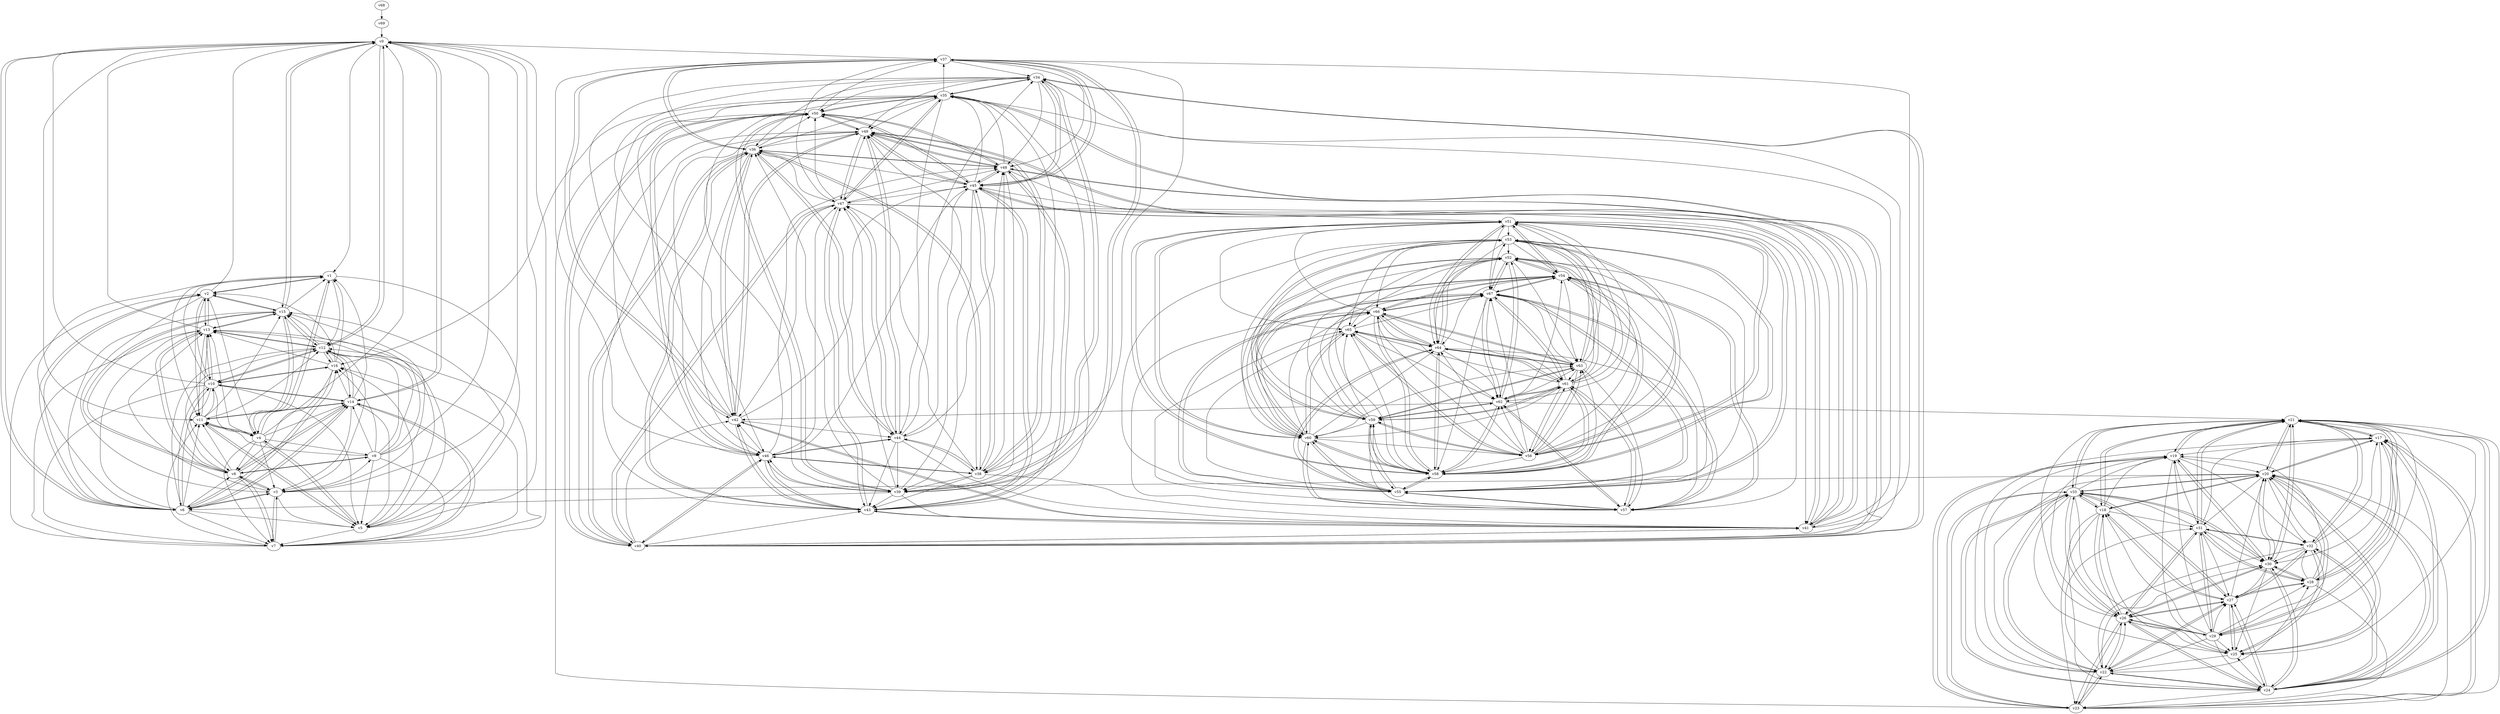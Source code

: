 digraph buchi_test099 {
    v0 [name="v0", player=1, priority=0];
    v1 [name="v1", player=0, priority=0];
    v2 [name="v2", player=1, priority=0];
    v3 [name="v3", player=0, priority=1];
    v4 [name="v4", player=0, priority=1];
    v5 [name="v5", player=1, priority=0];
    v6 [name="v6", player=0, priority=1];
    v7 [name="v7", player=1, priority=0];
    v8 [name="v8", player=0, priority=0];
    v9 [name="v9", player=0, priority=1];
    v10 [name="v10", player=1, priority=0];
    v11 [name="v11", player=1, priority=1];
    v12 [name="v12", player=1, priority=1];
    v13 [name="v13", player=0, priority=1];
    v14 [name="v14", player=0, priority=1];
    v15 [name="v15", player=0, priority=1];
    v16 [name="v16", player=1, priority=1];
    v17 [name="v17", player=1, priority=0];
    v18 [name="v18", player=1, priority=0];
    v19 [name="v19", player=0, priority=1];
    v20 [name="v20", player=1, priority=1];
    v21 [name="v21", player=0, priority=1];
    v22 [name="v22", player=0, priority=1];
    v23 [name="v23", player=0, priority=0];
    v24 [name="v24", player=1, priority=1];
    v25 [name="v25", player=1, priority=0];
    v26 [name="v26", player=1, priority=1];
    v27 [name="v27", player=0, priority=1];
    v28 [name="v28", player=0, priority=1];
    v29 [name="v29", player=0, priority=1];
    v30 [name="v30", player=1, priority=1];
    v31 [name="v31", player=1, priority=0];
    v32 [name="v32", player=0, priority=1];
    v33 [name="v33", player=0, priority=1];
    v34 [name="v34", player=0, priority=1];
    v35 [name="v35", player=1, priority=1];
    v36 [name="v36", player=0, priority=1];
    v37 [name="v37", player=1, priority=0];
    v38 [name="v38", player=0, priority=1];
    v39 [name="v39", player=0, priority=0];
    v40 [name="v40", player=1, priority=0];
    v41 [name="v41", player=1, priority=1];
    v42 [name="v42", player=1, priority=1];
    v43 [name="v43", player=1, priority=0];
    v44 [name="v44", player=1, priority=1];
    v45 [name="v45", player=0, priority=0];
    v46 [name="v46", player=0, priority=0];
    v47 [name="v47", player=0, priority=1];
    v48 [name="v48", player=0, priority=1];
    v49 [name="v49", player=1, priority=0];
    v50 [name="v50", player=1, priority=0];
    v51 [name="v51", player=0, priority=0];
    v52 [name="v52", player=1, priority=1];
    v53 [name="v53", player=0, priority=0];
    v54 [name="v54", player=1, priority=1];
    v55 [name="v55", player=1, priority=1];
    v56 [name="v56", player=0, priority=1];
    v57 [name="v57", player=1, priority=1];
    v58 [name="v58", player=1, priority=1];
    v59 [name="v59", player=1, priority=0];
    v60 [name="v60", player=1, priority=1];
    v61 [name="v61", player=0, priority=0];
    v62 [name="v62", player=0, priority=1];
    v63 [name="v63", player=1, priority=1];
    v64 [name="v64", player=0, priority=1];
    v65 [name="v65", player=0, priority=0];
    v66 [name="v66", player=0, priority=1];
    v67 [name="v67", player=0, priority=0];
    v68 [name="v68", player=0, priority=0];
    v69 [name="v69", player=1, priority=1];
    v26 -> v21;
    v55 -> v57;
    v59 -> v55;
    v26 -> v30;
    v55 -> v66;
    v18 -> v26;
    v48 -> v36;
    v8 -> v9;
    v48 -> v45;
    v11 -> v5;
    v40 -> v41;
    v0 -> v14;
    v11 -> v14;
    v40 -> v50;
    v63 -> v61;
    v33 -> v20;
    v33 -> v29;
    v41 -> v42;
    v44 -> v38;
    v44 -> v47;
    v3 -> v6;
    v22 -> v19;
    v3 -> v15;
    v22 -> v28;
    v51 -> v64;
    v66 -> v62;
    v7 -> v3;
    v55 -> v52;
    v67 -> v54;
    v7 -> v12;
    v36 -> v48;
    v26 -> v25;
    v47 -> v48;
    v18 -> v21;
    v29 -> v27;
    v48 -> v40;
    v40 -> v36;
    v48 -> v49;
    v21 -> v32;
    v63 -> v56;
    v33 -> v24;
    v41 -> v37;
    v25 -> v20;
    v14 -> v1;
    v14 -> v10;
    v22 -> v23;
    v15 -> v2;
    v36 -> v43;
    v47 -> v43;
    v67 -> v58;
    v7 -> v16;
    v59 -> v54;
    v59 -> v63;
    v29 -> v22;
    v48 -> v35;
    v21 -> v18;
    v29 -> v31;
    v11 -> v4;
    v40 -> v49;
    v10 -> v8;
    v33 -> v19;
    v2 -> v13;
    v54 -> v51;
    v54 -> v60;
    v3 -> v5;
    v14 -> v5;
    v43 -> v41;
    v51 -> v54;
    v22 -> v27;
    v66 -> v61;
    v15 -> v6;
    v7 -> v2;
    v36 -> v38;
    v55 -> v51;
    v7 -> v11;
    v55 -> v60;
    v29 -> v17;
    v29 -> v26;
    v58 -> v62;
    v48 -> v39;
    v40 -> v35;
    v21 -> v31;
    v61 -> v67;
    v10 -> v12;
    v33 -> v23;
    v62 -> v59;
    v54 -> v64;
    v3 -> v0;
    v14 -> v0;
    v43 -> v36;
    v24 -> v32;
    v3 -> v9;
    v43 -> v45;
    v51 -> v58;
    v35 -> v41;
    v66 -> v56;
    v51 -> v67;
    v35 -> v50;
    v17 -> v20;
    v28 -> v20;
    v17 -> v29;
    v36 -> v42;
    v47 -> v42;
    v47 -> v51;
    v6 -> v10;
    v21 -> v17;
    v61 -> v53;
    v58 -> v66;
    v61 -> v62;
    v10 -> v7;
    v39 -> v43;
    v2 -> v3;
    v10 -> v16;
    v33 -> v18;
    v62 -> v54;
    v62 -> v63;
    v32 -> v22;
    v32 -> v31;
    v24 -> v27;
    v51 -> v53;
    v43 -> v49;
    v66 -> v51;
    v65 -> v55;
    v65 -> v64;
    v9 -> v11;
    v17 -> v24;
    v57 -> v60;
    v36 -> v37;
    v68 -> v69;
    v6 -> v5;
    v50 -> v39;
    v6 -> v14;
    v50 -> v48;
    v29 -> v25;
    v42 -> v44;
    v58 -> v61;
    v61 -> v57;
    v21 -> v30;
    v10 -> v2;
    v39 -> v47;
    v62 -> v58;
    v32 -> v17;
    v54 -> v63;
    v24 -> v22;
    v43 -> v35;
    v35 -> v49;
    v17 -> v19;
    v28 -> v19;
    v57 -> v55;
    v9 -> v15;
    v6 -> v0;
    v61 -> v52;
    v58 -> v65;
    v31 -> v29;
    v10 -> v6;
    v2 -> v11;
    v13 -> v8;
    v32 -> v21;
    v24 -> v17;
    v32 -> v30;
    v16 -> v13;
    v24 -> v26;
    v64 -> v62;
    v56 -> v67;
    v35 -> v44;
    v46 -> v50;
    v38 -> v46;
    v49 -> v46;
    v17 -> v23;
    v28 -> v23;
    v57 -> v59;
    v6 -> v13;
    v19 -> v32;
    v42 -> v34;
    v58 -> v51;
    v42 -> v43;
    v61 -> v56;
    v62 -> v21;
    v0 -> v37;
    v20 -> v24;
    v39 -> v37;
    v23 -> v20;
    v20 -> v33;
    v31 -> v33;
    v39 -> v46;
    v13 -> v12;
    v32 -> v25;
    v16 -> v8;
    v24 -> v21;
    v64 -> v57;
    v56 -> v53;
    v24 -> v30;
    v53 -> v66;
    v64 -> v66;
    v56 -> v62;
    v5 -> v7;
    v46 -> v45;
    v9 -> v5;
    v38 -> v41;
    v5 -> v16;
    v49 -> v41;
    v57 -> v54;
    v9 -> v14;
    v49 -> v50;
    v65 -> v67;
    v27 -> v22;
    v30 -> v27;
    v61 -> v51;
    v12 -> v6;
    v31 -> v19;
    v60 -> v55;
    v12 -> v15;
    v31 -> v28;
    v4 -> v11;
    v39 -> v41;
    v52 -> v60;
    v60 -> v64;
    v23 -> v33;
    v1 -> v5;
    v34 -> v39;
    v45 -> v39;
    v53 -> v52;
    v64 -> v52;
    v35 -> v16;
    v16 -> v12;
    v34 -> v48;
    v24 -> v25;
    v45 -> v48;
    v64 -> v61;
    v46 -> v40;
    v9 -> v0;
    v38 -> v36;
    v5 -> v11;
    v49 -> v36;
    v38 -> v45;
    v49 -> v45;
    v8 -> v13;
    v27 -> v26;
    v50 -> v37;
    v12 -> v10;
    v23 -> v19;
    v20 -> v32;
    v4 -> v15;
    v31 -> v32;
    v52 -> v64;
    v13 -> v2;
    v45 -> v34;
    v13 -> v11;
    v45 -> v43;
    v53 -> v56;
    v37 -> v39;
    v56 -> v52;
    v53 -> v65;
    v37 -> v48;
    v64 -> v65;
    v56 -> v61;
    v46 -> v35;
    v69 -> v0;
    v26 -> v29;
    v46 -> v44;
    v38 -> v49;
    v11 -> v13;
    v63 -> v51;
    v19 -> v26;
    v30 -> v26;
    v12 -> v5;
    v20 -> v18;
    v4 -> v1;
    v60 -> v54;
    v12 -> v14;
    v60 -> v63;
    v44 -> v46;
    v52 -> v59;
    v1 -> v4;
    v16 -> v2;
    v45 -> v38;
    v64 -> v51;
    v37 -> v34;
    v45 -> v47;
    v67 -> v53;
    v56 -> v65;
    v26 -> v24;
    v67 -> v62;
    v46 -> v39;
    v18 -> v20;
    v59 -> v58;
    v26 -> v33;
    v59 -> v67;
    v49 -> v44;
    v8 -> v3;
    v8 -> v12;
    v27 -> v25;
    v19 -> v21;
    v30 -> v21;
    v19 -> v30;
    v63 -> v64;
    v12 -> v0;
    v41 -> v45;
    v60 -> v58;
    v4 -> v5;
    v44 -> v41;
    v52 -> v54;
    v60 -> v67;
    v4 -> v14;
    v52 -> v63;
    v22 -> v31;
    v66 -> v65;
    v37 -> v38;
    v15 -> v1;
    v56 -> v51;
    v37 -> v47;
    v67 -> v57;
    v59 -> v53;
    v55 -> v64;
    v67 -> v66;
    v18 -> v24;
    v59 -> v62;
    v18 -> v33;
    v8 -> v7;
    v48 -> v43;
    v27 -> v20;
    v0 -> v12;
    v11 -> v12;
    v19 -> v25;
    v30 -> v25;
    v40 -> v48;
    v63 -> v59;
    v33 -> v27;
    v41 -> v40;
    v4 -> v0;
    v44 -> v36;
    v41 -> v49;
    v25 -> v32;
    v4 -> v9;
    v52 -> v58;
    v3 -> v13;
    v22 -> v26;
    v51 -> v62;
    v45 -> v37;
    v37 -> v42;
    v67 -> v52;
    v36 -> v46;
    v26 -> v23;
    v55 -> v59;
    v67 -> v61;
    v18 -> v19;
    v59 -> v66;
    v40 -> v34;
    v8 -> v11;
    v40 -> v43;
    v33 -> v22;
    v41 -> v35;
    v25 -> v18;
    v62 -> v67;
    v25 -> v27;
    v44 -> v49;
    v3 -> v8;
    v14 -> v8;
    v51 -> v57;
    v66 -> v55;
    v22 -> v30;
    v66 -> v64;
    v15 -> v0;
    v47 -> v41;
    v26 -> v18;
    v55 -> v54;
    v7 -> v14;
    v36 -> v50;
    v47 -> v50;
    v18 -> v23;
    v59 -> v61;
    v29 -> v20;
    v21 -> v25;
    v40 -> v47;
    v33 -> v26;
    v25 -> v22;
    v54 -> v58;
    v54 -> v67;
    v14 -> v3;
    v14 -> v12;
    v43 -> v48;
    v15 -> v4;
    v7 -> v0;
    v47 -> v36;
    v15 -> v13;
    v28 -> v32;
    v55 -> v58;
    v59 -> v56;
    v55 -> v67;
    v29 -> v24;
    v58 -> v60;
    v21 -> v20;
    v21 -> v29;
    v61 -> v65;
    v40 -> v42;
    v10 -> v1;
    v2 -> v6;
    v33 -> v21;
    v62 -> v57;
    v2 -> v15;
    v33 -> v30;
    v3 -> v7;
    v14 -> v7;
    v51 -> v56;
    v35 -> v39;
    v14 -> v16;
    v66 -> v54;
    v51 -> v65;
    v66 -> v63;
    v28 -> v27;
    v36 -> v40;
    v47 -> v40;
    v55 -> v53;
    v47 -> v49;
    v6 -> v8;
    v29 -> v19;
    v58 -> v55;
    v29 -> v28;
    v58 -> v64;
    v21 -> v24;
    v61 -> v60;
    v21 -> v33;
    v10 -> v5;
    v2 -> v1;
    v10 -> v14;
    v39 -> v50;
    v62 -> v52;
    v62 -> v61;
    v54 -> v57;
    v54 -> v66;
    v35 -> v34;
    v14 -> v11;
    v43 -> v47;
    v51 -> v60;
    v66 -> v58;
    v65 -> v62;
    v17 -> v22;
    v36 -> v35;
    v47 -> v35;
    v28 -> v31;
    v57 -> v67;
    v36 -> v44;
    v47 -> v44;
    v6 -> v3;
    v50 -> v46;
    v58 -> v59;
    v21 -> v19;
    v21 -> v28;
    v61 -> v64;
    v10 -> v0;
    v39 -> v36;
    v54 -> v52;
    v32 -> v24;
    v24 -> v20;
    v14 -> v6;
    v43 -> v42;
    v51 -> v55;
    v35 -> v38;
    v35 -> v47;
    v5 -> v15;
    v28 -> v17;
    v9 -> v13;
    v57 -> v62;
    v6 -> v7;
    v6 -> v16;
    v29 -> v18;
    v42 -> v37;
    v58 -> v54;
    v58 -> v63;
    v61 -> v59;
    v31 -> v27;
    v10 -> v4;
    v62 -> v42;
    v2 -> v0;
    v10 -> v13;
    v39 -> v49;
    v23 -> v50;
    v13 -> v15;
    v53 -> v60;
    v24 -> v33;
    v43 -> v46;
    v35 -> v42;
    v65 -> v52;
    v46 -> v48;
    v9 -> v8;
    v38 -> v44;
    v17 -> v21;
    v28 -> v21;
    v17 -> v30;
    v28 -> v30;
    v57 -> v66;
    v6 -> v2;
    v6 -> v11;
    v50 -> v45;
    v42 -> v41;
    v20 -> v22;
    v20 -> v31;
    v2 -> v4;
    v13 -> v10;
    v16 -> v6;
    v64 -> v55;
    v53 -> v64;
    v35 -> v37;
    v46 -> v43;
    v65 -> v56;
    v38 -> v39;
    v9 -> v12;
    v38 -> v48;
    v49 -> v48;
    v57 -> v61;
    v50 -> v40;
    v58 -> v53;
    v42 -> v36;
    v50 -> v49;
    v42 -> v45;
    v61 -> v58;
    v20 -> v17;
    v31 -> v17;
    v12 -> v13;
    v31 -> v26;
    v23 -> v22;
    v52 -> v67;
    v13 -> v5;
    v16 -> v1;
    v1 -> v12;
    v32 -> v27;
    v16 -> v10;
    v34 -> v46;
    v24 -> v23;
    v53 -> v59;
    v56 -> v64;
    v5 -> v0;
    v46 -> v38;
    v46 -> v47;
    v65 -> v60;
    v9 -> v7;
    v38 -> v43;
    v9 -> v16;
    v57 -> v65;
    v27 -> v24;
    v19 -> v20;
    v30 -> v20;
    v27 -> v33;
    v50 -> v35;
    v20 -> v3;
    v42 -> v49;
    v31 -> v21;
    v20 -> v21;
    v39 -> v34;
    v23 -> v17;
    v60 -> v57;
    v20 -> v30;
    v4 -> v13;
    v31 -> v30;
    v23 -> v26;
    v52 -> v62;
    v60 -> v66;
    v13 -> v0;
    v34 -> v41;
    v45 -> v41;
    v53 -> v54;
    v34 -> v50;
    v45 -> v50;
    v53 -> v63;
    v37 -> v46;
    v64 -> v63;
    v56 -> v59;
    v26 -> v27;
    v5 -> v4;
    v46 -> v42;
    v49 -> v38;
    v38 -> v47;
    v49 -> v47;
    v8 -> v15;
    v27 -> v28;
    v0 -> v11;
    v30 -> v24;
    v30 -> v33;
    v63 -> v67;
    v12 -> v3;
    v60 -> v52;
    v20 -> v25;
    v4 -> v8;
    v23 -> v21;
    v1 -> v2;
    v34 -> v36;
    v45 -> v36;
    v1 -> v11;
    v34 -> v45;
    v53 -> v58;
    v64 -> v58;
    v56 -> v54;
    v56 -> v63;
    v26 -> v22;
    v67 -> v60;
    v26 -> v31;
    v18 -> v27;
    v59 -> v65;
    v49 -> v42;
    v0 -> v6;
    v30 -> v19;
    v27 -> v32;
    v0 -> v15;
    v11 -> v15;
    v30 -> v28;
    v63 -> v53;
    v39 -> v6;
    v41 -> v43;
    v60 -> v56;
    v4 -> v3;
    v44 -> v39;
    v12 -> v16;
    v60 -> v65;
    v44 -> v48;
    v52 -> v61;
    v1 -> v6;
    v34 -> v40;
    v45 -> v40;
    v37 -> v36;
    v34 -> v49;
    v45 -> v49;
    v37 -> v45;
    v15 -> v8;
    v56 -> v58;
    v67 -> v55;
    v7 -> v13;
    v59 -> v60;
    v18 -> v31;
    v48 -> v41;
    v27 -> v18;
    v0 -> v1;
    v8 -> v14;
    v48 -> v50;
    v11 -> v10;
    v40 -> v46;
    v19 -> v23;
    v63 -> v57;
    v63 -> v66;
    v33 -> v25;
    v60 -> v51;
    v44 -> v34;
    v4 -> v7;
    v44 -> v43;
    v22 -> v24;
    v22 -> v33;
    v34 -> v35;
    v45 -> v35;
    v66 -> v67;
    v45 -> v44;
    v15 -> v12;
    v7 -> v8;
}
